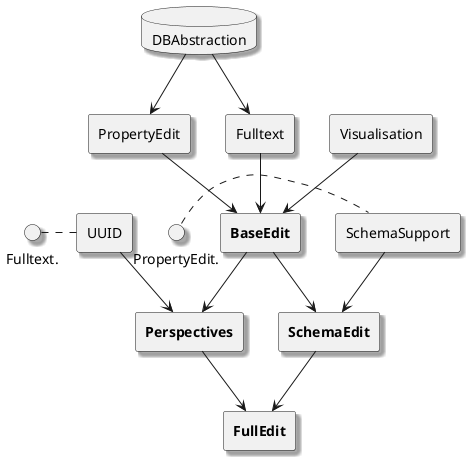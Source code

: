 @startuml
'!theme plain
skinparam shadowing true


agent Fulltext
agent Visualisation
agent PropertyEdit
agent SchemaSupport
agent UUID
agent "**Perspectives**" as Perspectives
agent "**BaseEdit**" as BaseEdit
agent "**SchemaEdit**" as SchemaEdit
agent "**FullEdit**" as FullEdit
database DBAbstraction
DBAbstraction-->Fulltext
DBAbstraction-->PropertyEdit
Fulltext --> BaseEdit
Visualisation --> BaseEdit
PropertyEdit --> BaseEdit
BaseEdit --> Perspectives
UUID --> Perspectives
BaseEdit --> SchemaEdit
SchemaSupport --> SchemaEdit
SchemaEdit --> FullEdit
Perspectives --> FullEdit
Fulltext..UUID
PropertyEdit..SchemaSupport
@enduml